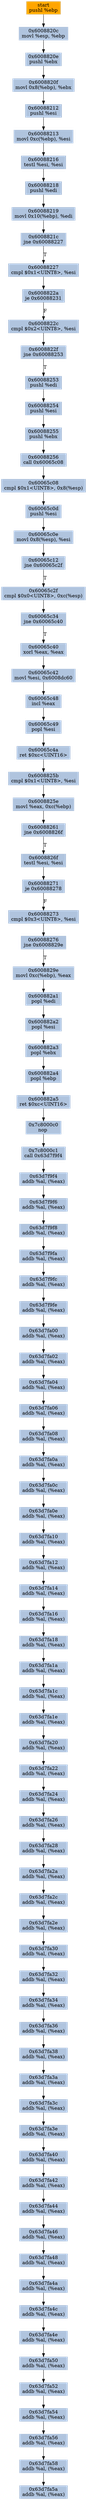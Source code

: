 digraph G {
node[shape=rectangle,style=filled,fillcolor=lightsteelblue,color=lightsteelblue]
bgcolor="transparent"
a0x6008820bpushl_ebp[label="start\npushl %ebp",color="lightgrey",fillcolor="orange"];
a0x6008820cmovl_esp_ebp[label="0x6008820c\nmovl %esp, %ebp"];
a0x6008820epushl_ebx[label="0x6008820e\npushl %ebx"];
a0x6008820fmovl_0x8ebp__ebx[label="0x6008820f\nmovl 0x8(%ebp), %ebx"];
a0x60088212pushl_esi[label="0x60088212\npushl %esi"];
a0x60088213movl_0xcebp__esi[label="0x60088213\nmovl 0xc(%ebp), %esi"];
a0x60088216testl_esi_esi[label="0x60088216\ntestl %esi, %esi"];
a0x60088218pushl_edi[label="0x60088218\npushl %edi"];
a0x60088219movl_0x10ebp__edi[label="0x60088219\nmovl 0x10(%ebp), %edi"];
a0x6008821cjne_0x60088227[label="0x6008821c\njne 0x60088227"];
a0x60088227cmpl_0x1UINT8_esi[label="0x60088227\ncmpl $0x1<UINT8>, %esi"];
a0x6008822aje_0x60088231[label="0x6008822a\nje 0x60088231"];
a0x6008822ccmpl_0x2UINT8_esi[label="0x6008822c\ncmpl $0x2<UINT8>, %esi"];
a0x6008822fjne_0x60088253[label="0x6008822f\njne 0x60088253"];
a0x60088253pushl_edi[label="0x60088253\npushl %edi"];
a0x60088254pushl_esi[label="0x60088254\npushl %esi"];
a0x60088255pushl_ebx[label="0x60088255\npushl %ebx"];
a0x60088256call_0x60065c08[label="0x60088256\ncall 0x60065c08"];
a0x60065c08cmpl_0x1UINT8_0x8esp_[label="0x60065c08\ncmpl $0x1<UINT8>, 0x8(%esp)"];
a0x60065c0dpushl_esi[label="0x60065c0d\npushl %esi"];
a0x60065c0emovl_0x8esp__esi[label="0x60065c0e\nmovl 0x8(%esp), %esi"];
a0x60065c12jne_0x60065c2f[label="0x60065c12\njne 0x60065c2f"];
a0x60065c2fcmpl_0x0UINT8_0xcesp_[label="0x60065c2f\ncmpl $0x0<UINT8>, 0xc(%esp)"];
a0x60065c34jne_0x60065c40[label="0x60065c34\njne 0x60065c40"];
a0x60065c40xorl_eax_eax[label="0x60065c40\nxorl %eax, %eax"];
a0x60065c42movl_esi_0x6008dc60[label="0x60065c42\nmovl %esi, 0x6008dc60"];
a0x60065c48incl_eax[label="0x60065c48\nincl %eax"];
a0x60065c49popl_esi[label="0x60065c49\npopl %esi"];
a0x60065c4aret_0xcUINT16[label="0x60065c4a\nret $0xc<UINT16>"];
a0x6008825bcmpl_0x1UINT8_esi[label="0x6008825b\ncmpl $0x1<UINT8>, %esi"];
a0x6008825emovl_eax_0xcebp_[label="0x6008825e\nmovl %eax, 0xc(%ebp)"];
a0x60088261jne_0x6008826f[label="0x60088261\njne 0x6008826f"];
a0x6008826ftestl_esi_esi[label="0x6008826f\ntestl %esi, %esi"];
a0x60088271je_0x60088278[label="0x60088271\nje 0x60088278"];
a0x60088273cmpl_0x3UINT8_esi[label="0x60088273\ncmpl $0x3<UINT8>, %esi"];
a0x60088276jne_0x6008829e[label="0x60088276\njne 0x6008829e"];
a0x6008829emovl_0xcebp__eax[label="0x6008829e\nmovl 0xc(%ebp), %eax"];
a0x600882a1popl_edi[label="0x600882a1\npopl %edi"];
a0x600882a2popl_esi[label="0x600882a2\npopl %esi"];
a0x600882a3popl_ebx[label="0x600882a3\npopl %ebx"];
a0x600882a4popl_ebp[label="0x600882a4\npopl %ebp"];
a0x600882a5ret_0xcUINT16[label="0x600882a5\nret $0xc<UINT16>"];
a0x7c8000c0nop_[label="0x7c8000c0\nnop "];
a0x7c8000c1call_0x63d7f9f4[label="0x7c8000c1\ncall 0x63d7f9f4"];
a0x63d7f9f4addb_al_eax_[label="0x63d7f9f4\naddb %al, (%eax)"];
a0x63d7f9f6addb_al_eax_[label="0x63d7f9f6\naddb %al, (%eax)"];
a0x63d7f9f8addb_al_eax_[label="0x63d7f9f8\naddb %al, (%eax)"];
a0x63d7f9faaddb_al_eax_[label="0x63d7f9fa\naddb %al, (%eax)"];
a0x63d7f9fcaddb_al_eax_[label="0x63d7f9fc\naddb %al, (%eax)"];
a0x63d7f9feaddb_al_eax_[label="0x63d7f9fe\naddb %al, (%eax)"];
a0x63d7fa00addb_al_eax_[label="0x63d7fa00\naddb %al, (%eax)"];
a0x63d7fa02addb_al_eax_[label="0x63d7fa02\naddb %al, (%eax)"];
a0x63d7fa04addb_al_eax_[label="0x63d7fa04\naddb %al, (%eax)"];
a0x63d7fa06addb_al_eax_[label="0x63d7fa06\naddb %al, (%eax)"];
a0x63d7fa08addb_al_eax_[label="0x63d7fa08\naddb %al, (%eax)"];
a0x63d7fa0aaddb_al_eax_[label="0x63d7fa0a\naddb %al, (%eax)"];
a0x63d7fa0caddb_al_eax_[label="0x63d7fa0c\naddb %al, (%eax)"];
a0x63d7fa0eaddb_al_eax_[label="0x63d7fa0e\naddb %al, (%eax)"];
a0x63d7fa10addb_al_eax_[label="0x63d7fa10\naddb %al, (%eax)"];
a0x63d7fa12addb_al_eax_[label="0x63d7fa12\naddb %al, (%eax)"];
a0x63d7fa14addb_al_eax_[label="0x63d7fa14\naddb %al, (%eax)"];
a0x63d7fa16addb_al_eax_[label="0x63d7fa16\naddb %al, (%eax)"];
a0x63d7fa18addb_al_eax_[label="0x63d7fa18\naddb %al, (%eax)"];
a0x63d7fa1aaddb_al_eax_[label="0x63d7fa1a\naddb %al, (%eax)"];
a0x63d7fa1caddb_al_eax_[label="0x63d7fa1c\naddb %al, (%eax)"];
a0x63d7fa1eaddb_al_eax_[label="0x63d7fa1e\naddb %al, (%eax)"];
a0x63d7fa20addb_al_eax_[label="0x63d7fa20\naddb %al, (%eax)"];
a0x63d7fa22addb_al_eax_[label="0x63d7fa22\naddb %al, (%eax)"];
a0x63d7fa24addb_al_eax_[label="0x63d7fa24\naddb %al, (%eax)"];
a0x63d7fa26addb_al_eax_[label="0x63d7fa26\naddb %al, (%eax)"];
a0x63d7fa28addb_al_eax_[label="0x63d7fa28\naddb %al, (%eax)"];
a0x63d7fa2aaddb_al_eax_[label="0x63d7fa2a\naddb %al, (%eax)"];
a0x63d7fa2caddb_al_eax_[label="0x63d7fa2c\naddb %al, (%eax)"];
a0x63d7fa2eaddb_al_eax_[label="0x63d7fa2e\naddb %al, (%eax)"];
a0x63d7fa30addb_al_eax_[label="0x63d7fa30\naddb %al, (%eax)"];
a0x63d7fa32addb_al_eax_[label="0x63d7fa32\naddb %al, (%eax)"];
a0x63d7fa34addb_al_eax_[label="0x63d7fa34\naddb %al, (%eax)"];
a0x63d7fa36addb_al_eax_[label="0x63d7fa36\naddb %al, (%eax)"];
a0x63d7fa38addb_al_eax_[label="0x63d7fa38\naddb %al, (%eax)"];
a0x63d7fa3aaddb_al_eax_[label="0x63d7fa3a\naddb %al, (%eax)"];
a0x63d7fa3caddb_al_eax_[label="0x63d7fa3c\naddb %al, (%eax)"];
a0x63d7fa3eaddb_al_eax_[label="0x63d7fa3e\naddb %al, (%eax)"];
a0x63d7fa40addb_al_eax_[label="0x63d7fa40\naddb %al, (%eax)"];
a0x63d7fa42addb_al_eax_[label="0x63d7fa42\naddb %al, (%eax)"];
a0x63d7fa44addb_al_eax_[label="0x63d7fa44\naddb %al, (%eax)"];
a0x63d7fa46addb_al_eax_[label="0x63d7fa46\naddb %al, (%eax)"];
a0x63d7fa48addb_al_eax_[label="0x63d7fa48\naddb %al, (%eax)"];
a0x63d7fa4aaddb_al_eax_[label="0x63d7fa4a\naddb %al, (%eax)"];
a0x63d7fa4caddb_al_eax_[label="0x63d7fa4c\naddb %al, (%eax)"];
a0x63d7fa4eaddb_al_eax_[label="0x63d7fa4e\naddb %al, (%eax)"];
a0x63d7fa50addb_al_eax_[label="0x63d7fa50\naddb %al, (%eax)"];
a0x63d7fa52addb_al_eax_[label="0x63d7fa52\naddb %al, (%eax)"];
a0x63d7fa54addb_al_eax_[label="0x63d7fa54\naddb %al, (%eax)"];
a0x63d7fa56addb_al_eax_[label="0x63d7fa56\naddb %al, (%eax)"];
a0x63d7fa58addb_al_eax_[label="0x63d7fa58\naddb %al, (%eax)"];
a0x63d7fa5aaddb_al_eax_[label="0x63d7fa5a\naddb %al, (%eax)"];
a0x6008820bpushl_ebp -> a0x6008820cmovl_esp_ebp [color="#000000"];
a0x6008820cmovl_esp_ebp -> a0x6008820epushl_ebx [color="#000000"];
a0x6008820epushl_ebx -> a0x6008820fmovl_0x8ebp__ebx [color="#000000"];
a0x6008820fmovl_0x8ebp__ebx -> a0x60088212pushl_esi [color="#000000"];
a0x60088212pushl_esi -> a0x60088213movl_0xcebp__esi [color="#000000"];
a0x60088213movl_0xcebp__esi -> a0x60088216testl_esi_esi [color="#000000"];
a0x60088216testl_esi_esi -> a0x60088218pushl_edi [color="#000000"];
a0x60088218pushl_edi -> a0x60088219movl_0x10ebp__edi [color="#000000"];
a0x60088219movl_0x10ebp__edi -> a0x6008821cjne_0x60088227 [color="#000000"];
a0x6008821cjne_0x60088227 -> a0x60088227cmpl_0x1UINT8_esi [color="#000000",label="T"];
a0x60088227cmpl_0x1UINT8_esi -> a0x6008822aje_0x60088231 [color="#000000"];
a0x6008822aje_0x60088231 -> a0x6008822ccmpl_0x2UINT8_esi [color="#000000",label="F"];
a0x6008822ccmpl_0x2UINT8_esi -> a0x6008822fjne_0x60088253 [color="#000000"];
a0x6008822fjne_0x60088253 -> a0x60088253pushl_edi [color="#000000",label="T"];
a0x60088253pushl_edi -> a0x60088254pushl_esi [color="#000000"];
a0x60088254pushl_esi -> a0x60088255pushl_ebx [color="#000000"];
a0x60088255pushl_ebx -> a0x60088256call_0x60065c08 [color="#000000"];
a0x60088256call_0x60065c08 -> a0x60065c08cmpl_0x1UINT8_0x8esp_ [color="#000000"];
a0x60065c08cmpl_0x1UINT8_0x8esp_ -> a0x60065c0dpushl_esi [color="#000000"];
a0x60065c0dpushl_esi -> a0x60065c0emovl_0x8esp__esi [color="#000000"];
a0x60065c0emovl_0x8esp__esi -> a0x60065c12jne_0x60065c2f [color="#000000"];
a0x60065c12jne_0x60065c2f -> a0x60065c2fcmpl_0x0UINT8_0xcesp_ [color="#000000",label="T"];
a0x60065c2fcmpl_0x0UINT8_0xcesp_ -> a0x60065c34jne_0x60065c40 [color="#000000"];
a0x60065c34jne_0x60065c40 -> a0x60065c40xorl_eax_eax [color="#000000",label="T"];
a0x60065c40xorl_eax_eax -> a0x60065c42movl_esi_0x6008dc60 [color="#000000"];
a0x60065c42movl_esi_0x6008dc60 -> a0x60065c48incl_eax [color="#000000"];
a0x60065c48incl_eax -> a0x60065c49popl_esi [color="#000000"];
a0x60065c49popl_esi -> a0x60065c4aret_0xcUINT16 [color="#000000"];
a0x60065c4aret_0xcUINT16 -> a0x6008825bcmpl_0x1UINT8_esi [color="#000000"];
a0x6008825bcmpl_0x1UINT8_esi -> a0x6008825emovl_eax_0xcebp_ [color="#000000"];
a0x6008825emovl_eax_0xcebp_ -> a0x60088261jne_0x6008826f [color="#000000"];
a0x60088261jne_0x6008826f -> a0x6008826ftestl_esi_esi [color="#000000",label="T"];
a0x6008826ftestl_esi_esi -> a0x60088271je_0x60088278 [color="#000000"];
a0x60088271je_0x60088278 -> a0x60088273cmpl_0x3UINT8_esi [color="#000000",label="F"];
a0x60088273cmpl_0x3UINT8_esi -> a0x60088276jne_0x6008829e [color="#000000"];
a0x60088276jne_0x6008829e -> a0x6008829emovl_0xcebp__eax [color="#000000",label="T"];
a0x6008829emovl_0xcebp__eax -> a0x600882a1popl_edi [color="#000000"];
a0x600882a1popl_edi -> a0x600882a2popl_esi [color="#000000"];
a0x600882a2popl_esi -> a0x600882a3popl_ebx [color="#000000"];
a0x600882a3popl_ebx -> a0x600882a4popl_ebp [color="#000000"];
a0x600882a4popl_ebp -> a0x600882a5ret_0xcUINT16 [color="#000000"];
a0x600882a5ret_0xcUINT16 -> a0x7c8000c0nop_ [color="#000000"];
a0x7c8000c0nop_ -> a0x7c8000c1call_0x63d7f9f4 [color="#000000"];
a0x7c8000c1call_0x63d7f9f4 -> a0x63d7f9f4addb_al_eax_ [color="#000000"];
a0x63d7f9f4addb_al_eax_ -> a0x63d7f9f6addb_al_eax_ [color="#000000"];
a0x63d7f9f6addb_al_eax_ -> a0x63d7f9f8addb_al_eax_ [color="#000000"];
a0x63d7f9f8addb_al_eax_ -> a0x63d7f9faaddb_al_eax_ [color="#000000"];
a0x63d7f9faaddb_al_eax_ -> a0x63d7f9fcaddb_al_eax_ [color="#000000"];
a0x63d7f9fcaddb_al_eax_ -> a0x63d7f9feaddb_al_eax_ [color="#000000"];
a0x63d7f9feaddb_al_eax_ -> a0x63d7fa00addb_al_eax_ [color="#000000"];
a0x63d7fa00addb_al_eax_ -> a0x63d7fa02addb_al_eax_ [color="#000000"];
a0x63d7fa02addb_al_eax_ -> a0x63d7fa04addb_al_eax_ [color="#000000"];
a0x63d7fa04addb_al_eax_ -> a0x63d7fa06addb_al_eax_ [color="#000000"];
a0x63d7fa06addb_al_eax_ -> a0x63d7fa08addb_al_eax_ [color="#000000"];
a0x63d7fa08addb_al_eax_ -> a0x63d7fa0aaddb_al_eax_ [color="#000000"];
a0x63d7fa0aaddb_al_eax_ -> a0x63d7fa0caddb_al_eax_ [color="#000000"];
a0x63d7fa0caddb_al_eax_ -> a0x63d7fa0eaddb_al_eax_ [color="#000000"];
a0x63d7fa0eaddb_al_eax_ -> a0x63d7fa10addb_al_eax_ [color="#000000"];
a0x63d7fa10addb_al_eax_ -> a0x63d7fa12addb_al_eax_ [color="#000000"];
a0x63d7fa12addb_al_eax_ -> a0x63d7fa14addb_al_eax_ [color="#000000"];
a0x63d7fa14addb_al_eax_ -> a0x63d7fa16addb_al_eax_ [color="#000000"];
a0x63d7fa16addb_al_eax_ -> a0x63d7fa18addb_al_eax_ [color="#000000"];
a0x63d7fa18addb_al_eax_ -> a0x63d7fa1aaddb_al_eax_ [color="#000000"];
a0x63d7fa1aaddb_al_eax_ -> a0x63d7fa1caddb_al_eax_ [color="#000000"];
a0x63d7fa1caddb_al_eax_ -> a0x63d7fa1eaddb_al_eax_ [color="#000000"];
a0x63d7fa1eaddb_al_eax_ -> a0x63d7fa20addb_al_eax_ [color="#000000"];
a0x63d7fa20addb_al_eax_ -> a0x63d7fa22addb_al_eax_ [color="#000000"];
a0x63d7fa22addb_al_eax_ -> a0x63d7fa24addb_al_eax_ [color="#000000"];
a0x63d7fa24addb_al_eax_ -> a0x63d7fa26addb_al_eax_ [color="#000000"];
a0x63d7fa26addb_al_eax_ -> a0x63d7fa28addb_al_eax_ [color="#000000"];
a0x63d7fa28addb_al_eax_ -> a0x63d7fa2aaddb_al_eax_ [color="#000000"];
a0x63d7fa2aaddb_al_eax_ -> a0x63d7fa2caddb_al_eax_ [color="#000000"];
a0x63d7fa2caddb_al_eax_ -> a0x63d7fa2eaddb_al_eax_ [color="#000000"];
a0x63d7fa2eaddb_al_eax_ -> a0x63d7fa30addb_al_eax_ [color="#000000"];
a0x63d7fa30addb_al_eax_ -> a0x63d7fa32addb_al_eax_ [color="#000000"];
a0x63d7fa32addb_al_eax_ -> a0x63d7fa34addb_al_eax_ [color="#000000"];
a0x63d7fa34addb_al_eax_ -> a0x63d7fa36addb_al_eax_ [color="#000000"];
a0x63d7fa36addb_al_eax_ -> a0x63d7fa38addb_al_eax_ [color="#000000"];
a0x63d7fa38addb_al_eax_ -> a0x63d7fa3aaddb_al_eax_ [color="#000000"];
a0x63d7fa3aaddb_al_eax_ -> a0x63d7fa3caddb_al_eax_ [color="#000000"];
a0x63d7fa3caddb_al_eax_ -> a0x63d7fa3eaddb_al_eax_ [color="#000000"];
a0x63d7fa3eaddb_al_eax_ -> a0x63d7fa40addb_al_eax_ [color="#000000"];
a0x63d7fa40addb_al_eax_ -> a0x63d7fa42addb_al_eax_ [color="#000000"];
a0x63d7fa42addb_al_eax_ -> a0x63d7fa44addb_al_eax_ [color="#000000"];
a0x63d7fa44addb_al_eax_ -> a0x63d7fa46addb_al_eax_ [color="#000000"];
a0x63d7fa46addb_al_eax_ -> a0x63d7fa48addb_al_eax_ [color="#000000"];
a0x63d7fa48addb_al_eax_ -> a0x63d7fa4aaddb_al_eax_ [color="#000000"];
a0x63d7fa4aaddb_al_eax_ -> a0x63d7fa4caddb_al_eax_ [color="#000000"];
a0x63d7fa4caddb_al_eax_ -> a0x63d7fa4eaddb_al_eax_ [color="#000000"];
a0x63d7fa4eaddb_al_eax_ -> a0x63d7fa50addb_al_eax_ [color="#000000"];
a0x63d7fa50addb_al_eax_ -> a0x63d7fa52addb_al_eax_ [color="#000000"];
a0x63d7fa52addb_al_eax_ -> a0x63d7fa54addb_al_eax_ [color="#000000"];
a0x63d7fa54addb_al_eax_ -> a0x63d7fa56addb_al_eax_ [color="#000000"];
a0x63d7fa56addb_al_eax_ -> a0x63d7fa58addb_al_eax_ [color="#000000"];
a0x63d7fa58addb_al_eax_ -> a0x63d7fa5aaddb_al_eax_ [color="#000000"];
}

